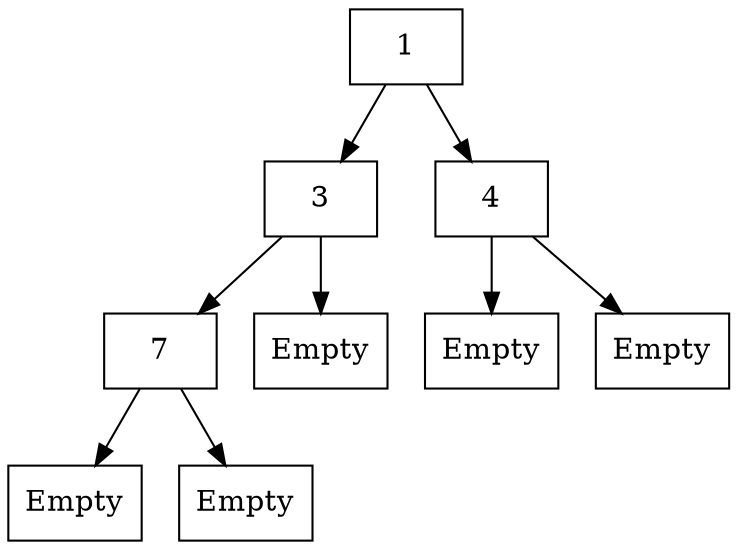 digraph G {
    /* edge [label=0]; */
    graph [ranksep=0.5];
    0 [shape=record, label="{{1}}"];
    4 [shape=record, label="{{3}}"];
    6 [shape=record, label="{{7}}"];
    8 [shape=record, label="{{Empty}}"];
    7 [shape=record, label="{{Empty}}"];
    5 [shape=record, label="{{Empty}}"];
    1 [shape=record, label="{{4}}"];
    3 [shape=record, label="{{Empty}}"];
    2 [shape=record, label="{{Empty}}"];
    6 -> 8;
    6 -> 7;
    4 -> 6;
    4 -> 5;
    1 -> 3;
    1 -> 2;
    0 -> 4;
    0 -> 1;
}
